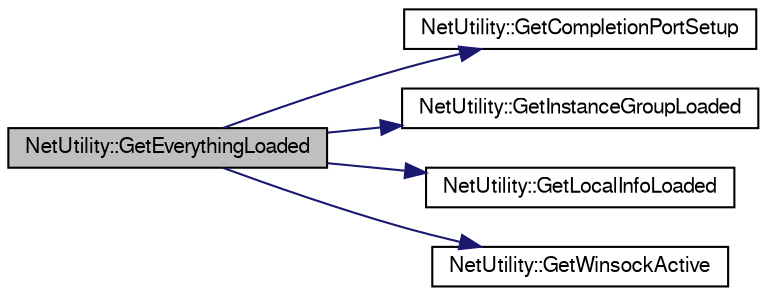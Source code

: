 digraph G
{
  edge [fontname="FreeSans",fontsize="10",labelfontname="FreeSans",labelfontsize="10"];
  node [fontname="FreeSans",fontsize="10",shape=record];
  rankdir=LR;
  Node1 [label="NetUtility::GetEverythingLoaded",height=0.2,width=0.4,color="black", fillcolor="grey75", style="filled" fontcolor="black"];
  Node1 -> Node2 [color="midnightblue",fontsize="10",style="solid",fontname="FreeSans"];
  Node2 [label="NetUtility::GetCompletionPortSetup",height=0.2,width=0.4,color="black", fillcolor="white", style="filled",URL="$class_net_utility.html#af72b31d4be41360dae73248b3eff89ad"];
  Node1 -> Node3 [color="midnightblue",fontsize="10",style="solid",fontname="FreeSans"];
  Node3 [label="NetUtility::GetInstanceGroupLoaded",height=0.2,width=0.4,color="black", fillcolor="white", style="filled",URL="$class_net_utility.html#a32aef288e7a5b6d3bb0eb2fb52593d7d"];
  Node1 -> Node4 [color="midnightblue",fontsize="10",style="solid",fontname="FreeSans"];
  Node4 [label="NetUtility::GetLocalInfoLoaded",height=0.2,width=0.4,color="black", fillcolor="white", style="filled",URL="$class_net_utility.html#a2b9dbf9017ed18c2604852d98b950a3f"];
  Node1 -> Node5 [color="midnightblue",fontsize="10",style="solid",fontname="FreeSans"];
  Node5 [label="NetUtility::GetWinsockActive",height=0.2,width=0.4,color="black", fillcolor="white", style="filled",URL="$class_net_utility.html#a6d03941c6896d07a309eb96b0ac18bdd"];
}
